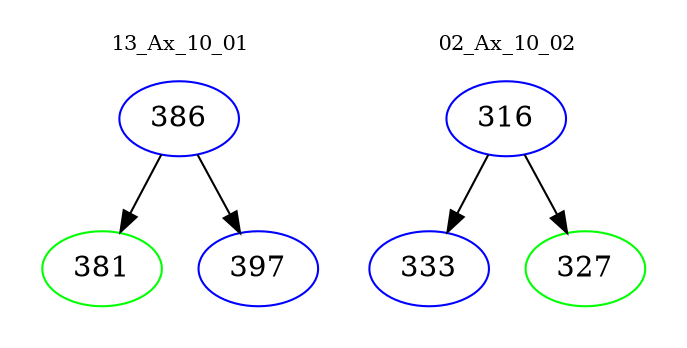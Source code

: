 digraph{
subgraph cluster_0 {
color = white
label = "13_Ax_10_01";
fontsize=10;
T0_386 [label="386", color="blue"]
T0_386 -> T0_381 [color="black"]
T0_381 [label="381", color="green"]
T0_386 -> T0_397 [color="black"]
T0_397 [label="397", color="blue"]
}
subgraph cluster_1 {
color = white
label = "02_Ax_10_02";
fontsize=10;
T1_316 [label="316", color="blue"]
T1_316 -> T1_333 [color="black"]
T1_333 [label="333", color="blue"]
T1_316 -> T1_327 [color="black"]
T1_327 [label="327", color="green"]
}
}
